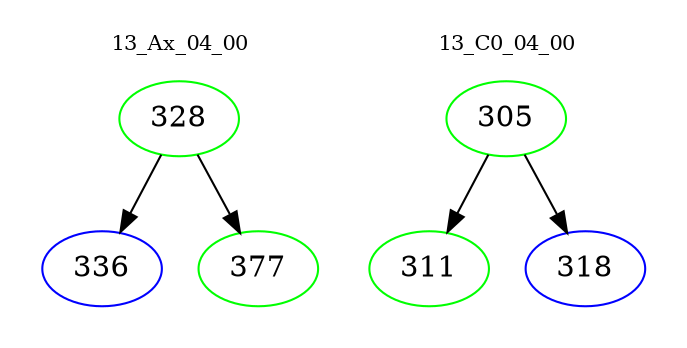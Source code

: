 digraph{
subgraph cluster_0 {
color = white
label = "13_Ax_04_00";
fontsize=10;
T0_328 [label="328", color="green"]
T0_328 -> T0_336 [color="black"]
T0_336 [label="336", color="blue"]
T0_328 -> T0_377 [color="black"]
T0_377 [label="377", color="green"]
}
subgraph cluster_1 {
color = white
label = "13_C0_04_00";
fontsize=10;
T1_305 [label="305", color="green"]
T1_305 -> T1_311 [color="black"]
T1_311 [label="311", color="green"]
T1_305 -> T1_318 [color="black"]
T1_318 [label="318", color="blue"]
}
}
